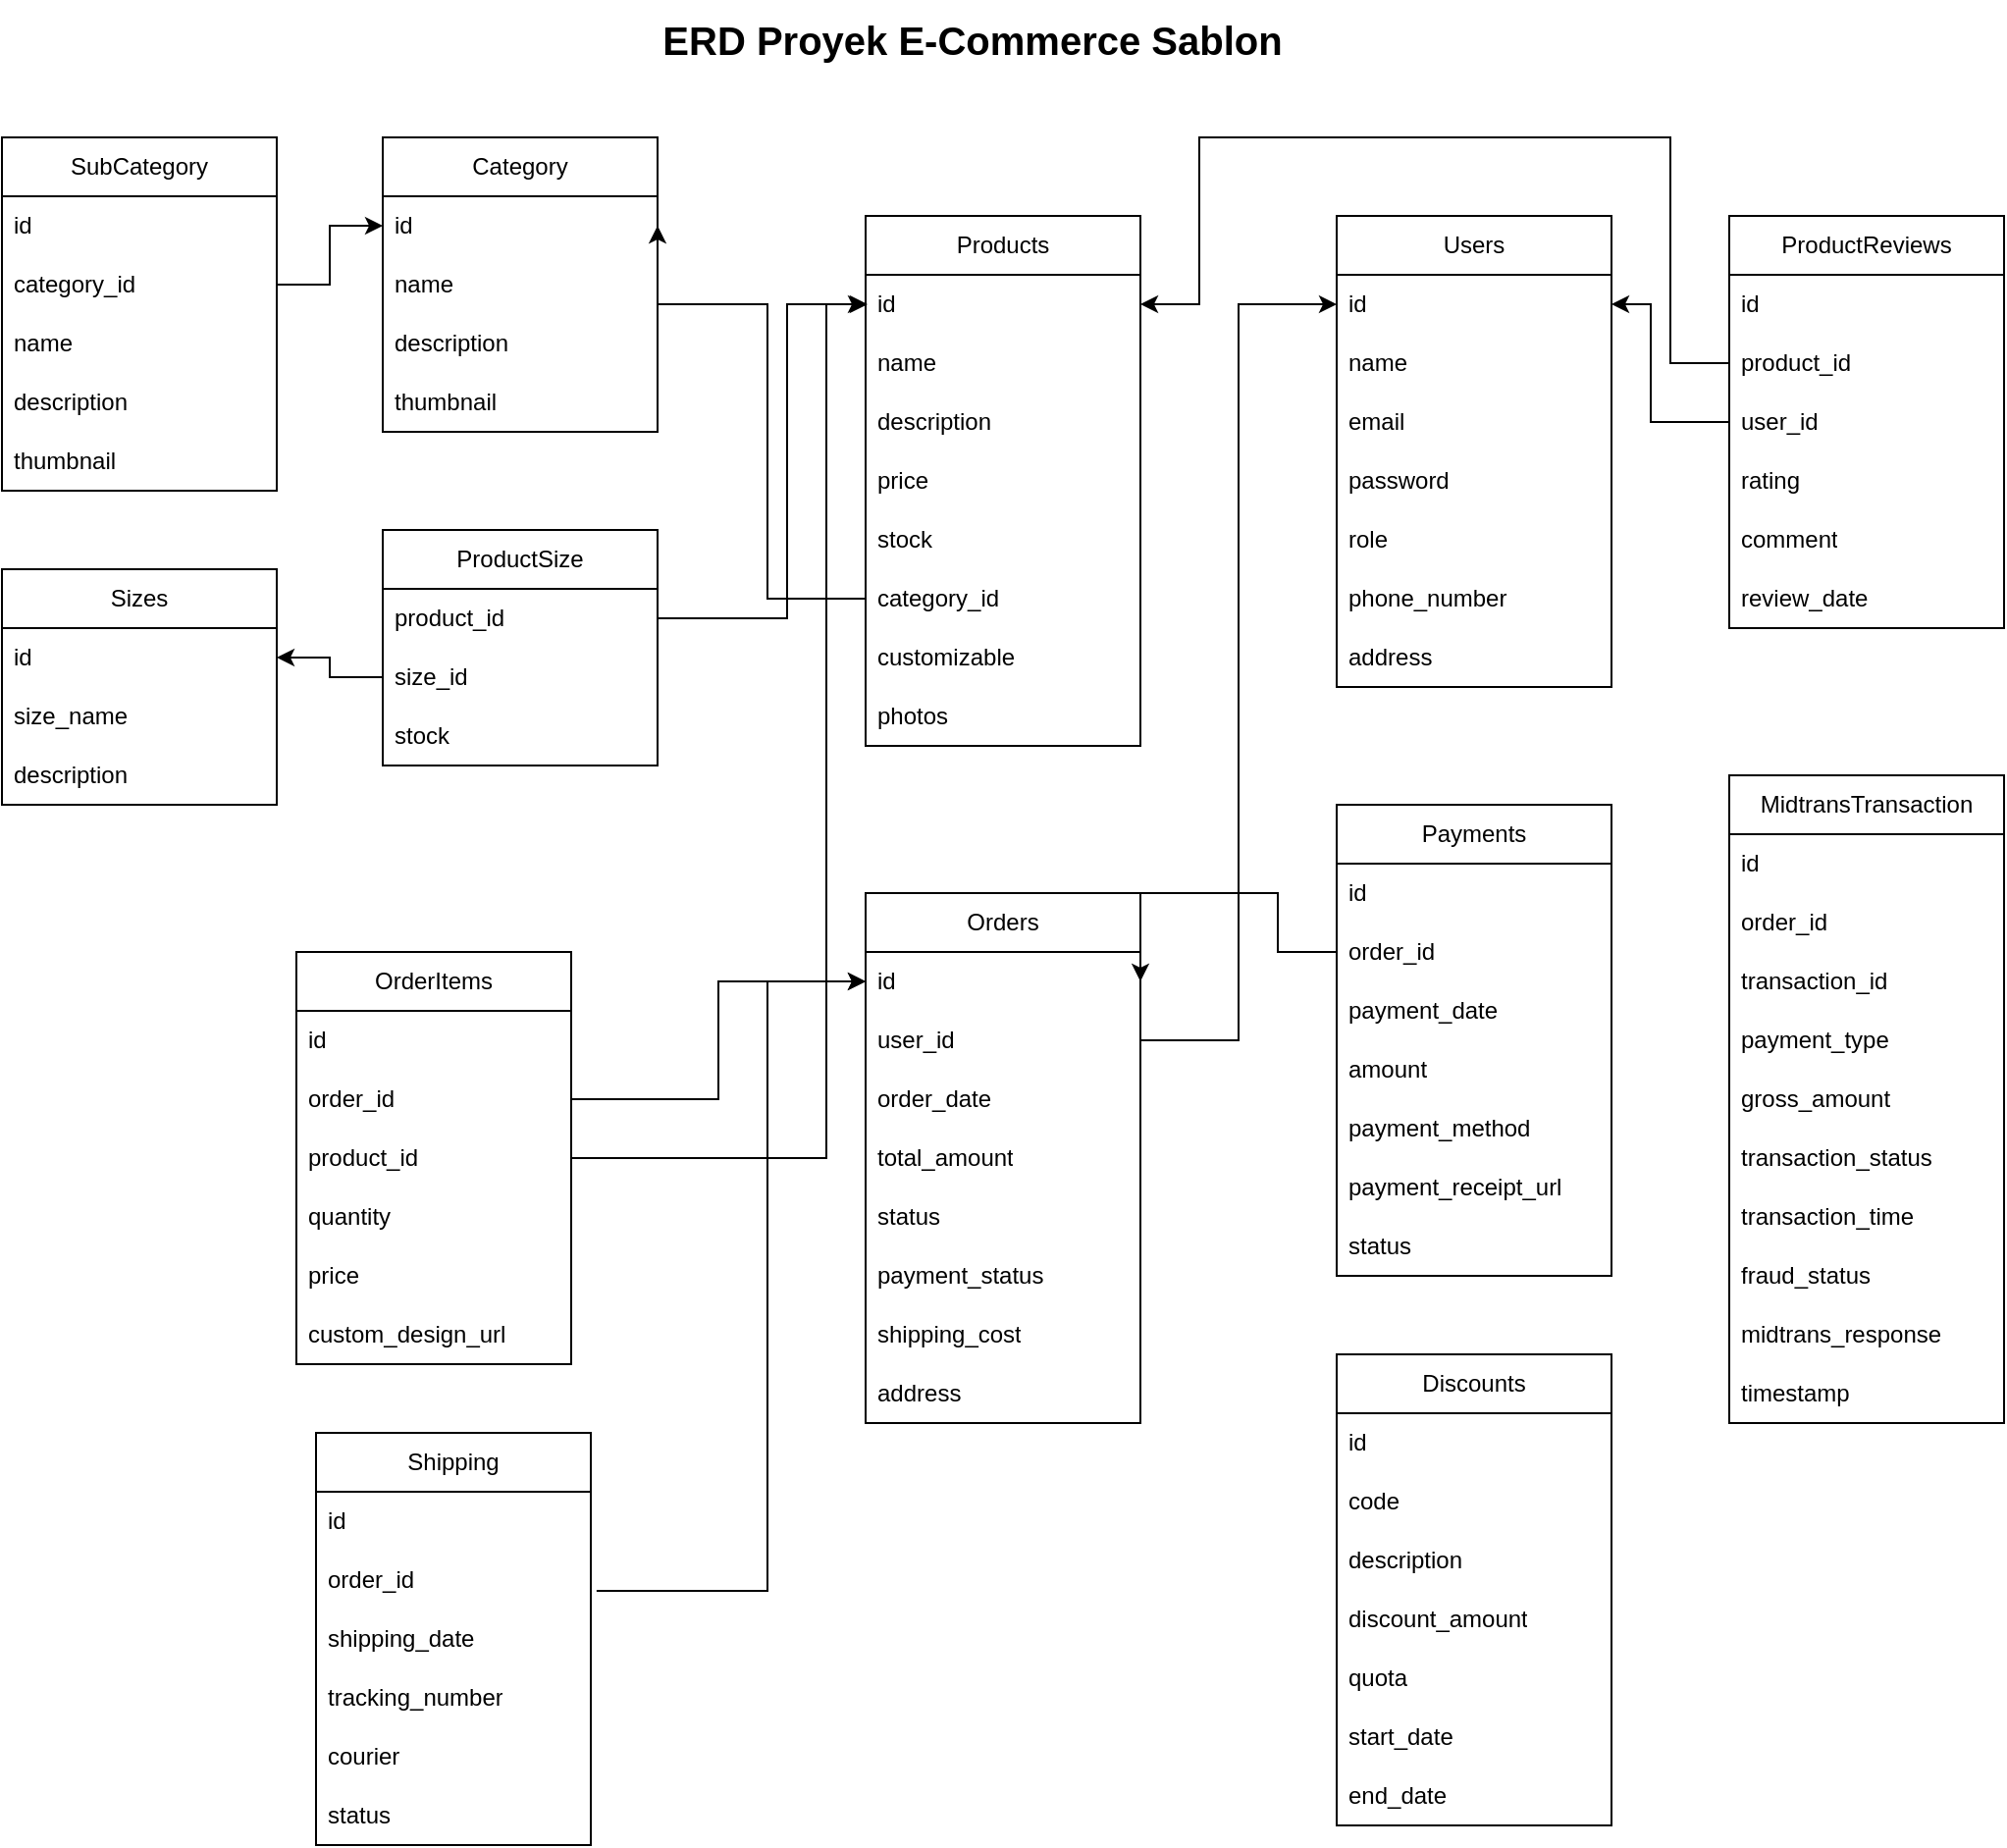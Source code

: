 <mxfile version="24.7.17">
  <diagram name="Page-1" id="TtkW9JIGMbKgPk6dgxNQ">
    <mxGraphModel dx="2022" dy="627" grid="1" gridSize="10" guides="1" tooltips="1" connect="1" arrows="1" fold="1" page="1" pageScale="1" pageWidth="827" pageHeight="1169" math="0" shadow="0">
      <root>
        <mxCell id="0" />
        <mxCell id="1" parent="0" />
        <mxCell id="j2_1jFY4r_K_i9g15e9v-1" value="ERD Proyek E-Commerce Sablon" style="text;html=1;align=center;verticalAlign=middle;resizable=0;points=[];autosize=1;strokeColor=none;fillColor=none;fontSize=20;fontStyle=1" vertex="1" parent="1">
          <mxGeometry x="254" y="10" width="320" height="40" as="geometry" />
        </mxCell>
        <mxCell id="j2_1jFY4r_K_i9g15e9v-3" value="Users" style="swimlane;fontStyle=0;childLayout=stackLayout;horizontal=1;startSize=30;horizontalStack=0;resizeParent=1;resizeParentMax=0;resizeLast=0;collapsible=1;marginBottom=0;whiteSpace=wrap;html=1;" vertex="1" parent="1">
          <mxGeometry x="600" y="120" width="140" height="240" as="geometry" />
        </mxCell>
        <mxCell id="j2_1jFY4r_K_i9g15e9v-4" value="id" style="text;strokeColor=none;fillColor=none;align=left;verticalAlign=middle;spacingLeft=4;spacingRight=4;overflow=hidden;points=[[0,0.5],[1,0.5]];portConstraint=eastwest;rotatable=0;whiteSpace=wrap;html=1;" vertex="1" parent="j2_1jFY4r_K_i9g15e9v-3">
          <mxGeometry y="30" width="140" height="30" as="geometry" />
        </mxCell>
        <mxCell id="j2_1jFY4r_K_i9g15e9v-5" value="name" style="text;strokeColor=none;fillColor=none;align=left;verticalAlign=middle;spacingLeft=4;spacingRight=4;overflow=hidden;points=[[0,0.5],[1,0.5]];portConstraint=eastwest;rotatable=0;whiteSpace=wrap;html=1;" vertex="1" parent="j2_1jFY4r_K_i9g15e9v-3">
          <mxGeometry y="60" width="140" height="30" as="geometry" />
        </mxCell>
        <mxCell id="j2_1jFY4r_K_i9g15e9v-6" value="email" style="text;strokeColor=none;fillColor=none;align=left;verticalAlign=middle;spacingLeft=4;spacingRight=4;overflow=hidden;points=[[0,0.5],[1,0.5]];portConstraint=eastwest;rotatable=0;whiteSpace=wrap;html=1;" vertex="1" parent="j2_1jFY4r_K_i9g15e9v-3">
          <mxGeometry y="90" width="140" height="30" as="geometry" />
        </mxCell>
        <mxCell id="j2_1jFY4r_K_i9g15e9v-7" value="password" style="text;strokeColor=none;fillColor=none;align=left;verticalAlign=middle;spacingLeft=4;spacingRight=4;overflow=hidden;points=[[0,0.5],[1,0.5]];portConstraint=eastwest;rotatable=0;whiteSpace=wrap;html=1;" vertex="1" parent="j2_1jFY4r_K_i9g15e9v-3">
          <mxGeometry y="120" width="140" height="30" as="geometry" />
        </mxCell>
        <mxCell id="j2_1jFY4r_K_i9g15e9v-8" value="role" style="text;strokeColor=none;fillColor=none;align=left;verticalAlign=middle;spacingLeft=4;spacingRight=4;overflow=hidden;points=[[0,0.5],[1,0.5]];portConstraint=eastwest;rotatable=0;whiteSpace=wrap;html=1;" vertex="1" parent="j2_1jFY4r_K_i9g15e9v-3">
          <mxGeometry y="150" width="140" height="30" as="geometry" />
        </mxCell>
        <mxCell id="j2_1jFY4r_K_i9g15e9v-9" value="phone_number" style="text;strokeColor=none;fillColor=none;align=left;verticalAlign=middle;spacingLeft=4;spacingRight=4;overflow=hidden;points=[[0,0.5],[1,0.5]];portConstraint=eastwest;rotatable=0;whiteSpace=wrap;html=1;" vertex="1" parent="j2_1jFY4r_K_i9g15e9v-3">
          <mxGeometry y="180" width="140" height="30" as="geometry" />
        </mxCell>
        <mxCell id="j2_1jFY4r_K_i9g15e9v-10" value="address" style="text;strokeColor=none;fillColor=none;align=left;verticalAlign=middle;spacingLeft=4;spacingRight=4;overflow=hidden;points=[[0,0.5],[1,0.5]];portConstraint=eastwest;rotatable=0;whiteSpace=wrap;html=1;" vertex="1" parent="j2_1jFY4r_K_i9g15e9v-3">
          <mxGeometry y="210" width="140" height="30" as="geometry" />
        </mxCell>
        <mxCell id="j2_1jFY4r_K_i9g15e9v-11" value="Products" style="swimlane;fontStyle=0;childLayout=stackLayout;horizontal=1;startSize=30;horizontalStack=0;resizeParent=1;resizeParentMax=0;resizeLast=0;collapsible=1;marginBottom=0;whiteSpace=wrap;html=1;" vertex="1" parent="1">
          <mxGeometry x="360" y="120" width="140" height="270" as="geometry" />
        </mxCell>
        <mxCell id="j2_1jFY4r_K_i9g15e9v-12" value="id" style="text;strokeColor=none;fillColor=none;align=left;verticalAlign=middle;spacingLeft=4;spacingRight=4;overflow=hidden;points=[[0,0.5],[1,0.5]];portConstraint=eastwest;rotatable=0;whiteSpace=wrap;html=1;" vertex="1" parent="j2_1jFY4r_K_i9g15e9v-11">
          <mxGeometry y="30" width="140" height="30" as="geometry" />
        </mxCell>
        <mxCell id="j2_1jFY4r_K_i9g15e9v-13" value="name" style="text;strokeColor=none;fillColor=none;align=left;verticalAlign=middle;spacingLeft=4;spacingRight=4;overflow=hidden;points=[[0,0.5],[1,0.5]];portConstraint=eastwest;rotatable=0;whiteSpace=wrap;html=1;" vertex="1" parent="j2_1jFY4r_K_i9g15e9v-11">
          <mxGeometry y="60" width="140" height="30" as="geometry" />
        </mxCell>
        <mxCell id="j2_1jFY4r_K_i9g15e9v-16" value="description" style="text;strokeColor=none;fillColor=none;align=left;verticalAlign=middle;spacingLeft=4;spacingRight=4;overflow=hidden;points=[[0,0.5],[1,0.5]];portConstraint=eastwest;rotatable=0;whiteSpace=wrap;html=1;" vertex="1" parent="j2_1jFY4r_K_i9g15e9v-11">
          <mxGeometry y="90" width="140" height="30" as="geometry" />
        </mxCell>
        <mxCell id="j2_1jFY4r_K_i9g15e9v-14" value="price" style="text;strokeColor=none;fillColor=none;align=left;verticalAlign=middle;spacingLeft=4;spacingRight=4;overflow=hidden;points=[[0,0.5],[1,0.5]];portConstraint=eastwest;rotatable=0;whiteSpace=wrap;html=1;" vertex="1" parent="j2_1jFY4r_K_i9g15e9v-11">
          <mxGeometry y="120" width="140" height="30" as="geometry" />
        </mxCell>
        <mxCell id="j2_1jFY4r_K_i9g15e9v-18" value="stock" style="text;strokeColor=none;fillColor=none;align=left;verticalAlign=middle;spacingLeft=4;spacingRight=4;overflow=hidden;points=[[0,0.5],[1,0.5]];portConstraint=eastwest;rotatable=0;whiteSpace=wrap;html=1;" vertex="1" parent="j2_1jFY4r_K_i9g15e9v-11">
          <mxGeometry y="150" width="140" height="30" as="geometry" />
        </mxCell>
        <mxCell id="j2_1jFY4r_K_i9g15e9v-19" value="category_id" style="text;strokeColor=none;fillColor=none;align=left;verticalAlign=middle;spacingLeft=4;spacingRight=4;overflow=hidden;points=[[0,0.5],[1,0.5]];portConstraint=eastwest;rotatable=0;whiteSpace=wrap;html=1;" vertex="1" parent="j2_1jFY4r_K_i9g15e9v-11">
          <mxGeometry y="180" width="140" height="30" as="geometry" />
        </mxCell>
        <mxCell id="j2_1jFY4r_K_i9g15e9v-20" value="customizable" style="text;strokeColor=none;fillColor=none;align=left;verticalAlign=middle;spacingLeft=4;spacingRight=4;overflow=hidden;points=[[0,0.5],[1,0.5]];portConstraint=eastwest;rotatable=0;whiteSpace=wrap;html=1;" vertex="1" parent="j2_1jFY4r_K_i9g15e9v-11">
          <mxGeometry y="210" width="140" height="30" as="geometry" />
        </mxCell>
        <mxCell id="j2_1jFY4r_K_i9g15e9v-21" value="photos" style="text;strokeColor=none;fillColor=none;align=left;verticalAlign=middle;spacingLeft=4;spacingRight=4;overflow=hidden;points=[[0,0.5],[1,0.5]];portConstraint=eastwest;rotatable=0;whiteSpace=wrap;html=1;" vertex="1" parent="j2_1jFY4r_K_i9g15e9v-11">
          <mxGeometry y="240" width="140" height="30" as="geometry" />
        </mxCell>
        <mxCell id="j2_1jFY4r_K_i9g15e9v-22" value="Category" style="swimlane;fontStyle=0;childLayout=stackLayout;horizontal=1;startSize=30;horizontalStack=0;resizeParent=1;resizeParentMax=0;resizeLast=0;collapsible=1;marginBottom=0;whiteSpace=wrap;html=1;" vertex="1" parent="1">
          <mxGeometry x="114" y="80" width="140" height="150" as="geometry" />
        </mxCell>
        <mxCell id="j2_1jFY4r_K_i9g15e9v-23" value="id" style="text;strokeColor=none;fillColor=none;align=left;verticalAlign=middle;spacingLeft=4;spacingRight=4;overflow=hidden;points=[[0,0.5],[1,0.5]];portConstraint=eastwest;rotatable=0;whiteSpace=wrap;html=1;" vertex="1" parent="j2_1jFY4r_K_i9g15e9v-22">
          <mxGeometry y="30" width="140" height="30" as="geometry" />
        </mxCell>
        <mxCell id="j2_1jFY4r_K_i9g15e9v-24" value="name" style="text;strokeColor=none;fillColor=none;align=left;verticalAlign=middle;spacingLeft=4;spacingRight=4;overflow=hidden;points=[[0,0.5],[1,0.5]];portConstraint=eastwest;rotatable=0;whiteSpace=wrap;html=1;" vertex="1" parent="j2_1jFY4r_K_i9g15e9v-22">
          <mxGeometry y="60" width="140" height="30" as="geometry" />
        </mxCell>
        <mxCell id="j2_1jFY4r_K_i9g15e9v-25" value="description" style="text;strokeColor=none;fillColor=none;align=left;verticalAlign=middle;spacingLeft=4;spacingRight=4;overflow=hidden;points=[[0,0.5],[1,0.5]];portConstraint=eastwest;rotatable=0;whiteSpace=wrap;html=1;" vertex="1" parent="j2_1jFY4r_K_i9g15e9v-22">
          <mxGeometry y="90" width="140" height="30" as="geometry" />
        </mxCell>
        <mxCell id="j2_1jFY4r_K_i9g15e9v-27" value="thumbnail" style="text;strokeColor=none;fillColor=none;align=left;verticalAlign=middle;spacingLeft=4;spacingRight=4;overflow=hidden;points=[[0,0.5],[1,0.5]];portConstraint=eastwest;rotatable=0;whiteSpace=wrap;html=1;" vertex="1" parent="j2_1jFY4r_K_i9g15e9v-22">
          <mxGeometry y="120" width="140" height="30" as="geometry" />
        </mxCell>
        <mxCell id="j2_1jFY4r_K_i9g15e9v-28" style="edgeStyle=orthogonalEdgeStyle;rounded=0;orthogonalLoop=1;jettySize=auto;html=1;entryX=1;entryY=0.5;entryDx=0;entryDy=0;" edge="1" parent="1" source="j2_1jFY4r_K_i9g15e9v-19" target="j2_1jFY4r_K_i9g15e9v-23">
          <mxGeometry relative="1" as="geometry">
            <Array as="points">
              <mxPoint x="310" y="315" />
              <mxPoint x="310" y="165" />
            </Array>
          </mxGeometry>
        </mxCell>
        <mxCell id="j2_1jFY4r_K_i9g15e9v-29" value="Orders" style="swimlane;fontStyle=0;childLayout=stackLayout;horizontal=1;startSize=30;horizontalStack=0;resizeParent=1;resizeParentMax=0;resizeLast=0;collapsible=1;marginBottom=0;whiteSpace=wrap;html=1;" vertex="1" parent="1">
          <mxGeometry x="360" y="465" width="140" height="270" as="geometry" />
        </mxCell>
        <mxCell id="j2_1jFY4r_K_i9g15e9v-30" value="id" style="text;strokeColor=none;fillColor=none;align=left;verticalAlign=middle;spacingLeft=4;spacingRight=4;overflow=hidden;points=[[0,0.5],[1,0.5]];portConstraint=eastwest;rotatable=0;whiteSpace=wrap;html=1;" vertex="1" parent="j2_1jFY4r_K_i9g15e9v-29">
          <mxGeometry y="30" width="140" height="30" as="geometry" />
        </mxCell>
        <mxCell id="j2_1jFY4r_K_i9g15e9v-31" value="user_id" style="text;strokeColor=none;fillColor=none;align=left;verticalAlign=middle;spacingLeft=4;spacingRight=4;overflow=hidden;points=[[0,0.5],[1,0.5]];portConstraint=eastwest;rotatable=0;whiteSpace=wrap;html=1;" vertex="1" parent="j2_1jFY4r_K_i9g15e9v-29">
          <mxGeometry y="60" width="140" height="30" as="geometry" />
        </mxCell>
        <mxCell id="j2_1jFY4r_K_i9g15e9v-32" value="order_date" style="text;strokeColor=none;fillColor=none;align=left;verticalAlign=middle;spacingLeft=4;spacingRight=4;overflow=hidden;points=[[0,0.5],[1,0.5]];portConstraint=eastwest;rotatable=0;whiteSpace=wrap;html=1;" vertex="1" parent="j2_1jFY4r_K_i9g15e9v-29">
          <mxGeometry y="90" width="140" height="30" as="geometry" />
        </mxCell>
        <mxCell id="j2_1jFY4r_K_i9g15e9v-33" value="total_amount" style="text;strokeColor=none;fillColor=none;align=left;verticalAlign=middle;spacingLeft=4;spacingRight=4;overflow=hidden;points=[[0,0.5],[1,0.5]];portConstraint=eastwest;rotatable=0;whiteSpace=wrap;html=1;" vertex="1" parent="j2_1jFY4r_K_i9g15e9v-29">
          <mxGeometry y="120" width="140" height="30" as="geometry" />
        </mxCell>
        <mxCell id="j2_1jFY4r_K_i9g15e9v-34" value="status" style="text;strokeColor=none;fillColor=none;align=left;verticalAlign=middle;spacingLeft=4;spacingRight=4;overflow=hidden;points=[[0,0.5],[1,0.5]];portConstraint=eastwest;rotatable=0;whiteSpace=wrap;html=1;" vertex="1" parent="j2_1jFY4r_K_i9g15e9v-29">
          <mxGeometry y="150" width="140" height="30" as="geometry" />
        </mxCell>
        <mxCell id="j2_1jFY4r_K_i9g15e9v-35" value="payment_status" style="text;strokeColor=none;fillColor=none;align=left;verticalAlign=middle;spacingLeft=4;spacingRight=4;overflow=hidden;points=[[0,0.5],[1,0.5]];portConstraint=eastwest;rotatable=0;whiteSpace=wrap;html=1;" vertex="1" parent="j2_1jFY4r_K_i9g15e9v-29">
          <mxGeometry y="180" width="140" height="30" as="geometry" />
        </mxCell>
        <mxCell id="j2_1jFY4r_K_i9g15e9v-36" value="shipping_cost" style="text;strokeColor=none;fillColor=none;align=left;verticalAlign=middle;spacingLeft=4;spacingRight=4;overflow=hidden;points=[[0,0.5],[1,0.5]];portConstraint=eastwest;rotatable=0;whiteSpace=wrap;html=1;" vertex="1" parent="j2_1jFY4r_K_i9g15e9v-29">
          <mxGeometry y="210" width="140" height="30" as="geometry" />
        </mxCell>
        <mxCell id="j2_1jFY4r_K_i9g15e9v-37" value="address" style="text;strokeColor=none;fillColor=none;align=left;verticalAlign=middle;spacingLeft=4;spacingRight=4;overflow=hidden;points=[[0,0.5],[1,0.5]];portConstraint=eastwest;rotatable=0;whiteSpace=wrap;html=1;" vertex="1" parent="j2_1jFY4r_K_i9g15e9v-29">
          <mxGeometry y="240" width="140" height="30" as="geometry" />
        </mxCell>
        <mxCell id="j2_1jFY4r_K_i9g15e9v-38" style="edgeStyle=orthogonalEdgeStyle;rounded=0;orthogonalLoop=1;jettySize=auto;html=1;entryX=0;entryY=0.5;entryDx=0;entryDy=0;" edge="1" parent="1" source="j2_1jFY4r_K_i9g15e9v-31" target="j2_1jFY4r_K_i9g15e9v-4">
          <mxGeometry relative="1" as="geometry" />
        </mxCell>
        <mxCell id="j2_1jFY4r_K_i9g15e9v-39" value="OrderItems" style="swimlane;fontStyle=0;childLayout=stackLayout;horizontal=1;startSize=30;horizontalStack=0;resizeParent=1;resizeParentMax=0;resizeLast=0;collapsible=1;marginBottom=0;whiteSpace=wrap;html=1;" vertex="1" parent="1">
          <mxGeometry x="70" y="495" width="140" height="210" as="geometry" />
        </mxCell>
        <mxCell id="j2_1jFY4r_K_i9g15e9v-40" value="id" style="text;strokeColor=none;fillColor=none;align=left;verticalAlign=middle;spacingLeft=4;spacingRight=4;overflow=hidden;points=[[0,0.5],[1,0.5]];portConstraint=eastwest;rotatable=0;whiteSpace=wrap;html=1;" vertex="1" parent="j2_1jFY4r_K_i9g15e9v-39">
          <mxGeometry y="30" width="140" height="30" as="geometry" />
        </mxCell>
        <mxCell id="j2_1jFY4r_K_i9g15e9v-41" value="order_id" style="text;strokeColor=none;fillColor=none;align=left;verticalAlign=middle;spacingLeft=4;spacingRight=4;overflow=hidden;points=[[0,0.5],[1,0.5]];portConstraint=eastwest;rotatable=0;whiteSpace=wrap;html=1;" vertex="1" parent="j2_1jFY4r_K_i9g15e9v-39">
          <mxGeometry y="60" width="140" height="30" as="geometry" />
        </mxCell>
        <mxCell id="j2_1jFY4r_K_i9g15e9v-43" value="product_id" style="text;strokeColor=none;fillColor=none;align=left;verticalAlign=middle;spacingLeft=4;spacingRight=4;overflow=hidden;points=[[0,0.5],[1,0.5]];portConstraint=eastwest;rotatable=0;whiteSpace=wrap;html=1;" vertex="1" parent="j2_1jFY4r_K_i9g15e9v-39">
          <mxGeometry y="90" width="140" height="30" as="geometry" />
        </mxCell>
        <mxCell id="j2_1jFY4r_K_i9g15e9v-44" value="quantity" style="text;strokeColor=none;fillColor=none;align=left;verticalAlign=middle;spacingLeft=4;spacingRight=4;overflow=hidden;points=[[0,0.5],[1,0.5]];portConstraint=eastwest;rotatable=0;whiteSpace=wrap;html=1;" vertex="1" parent="j2_1jFY4r_K_i9g15e9v-39">
          <mxGeometry y="120" width="140" height="30" as="geometry" />
        </mxCell>
        <mxCell id="j2_1jFY4r_K_i9g15e9v-45" value="price" style="text;strokeColor=none;fillColor=none;align=left;verticalAlign=middle;spacingLeft=4;spacingRight=4;overflow=hidden;points=[[0,0.5],[1,0.5]];portConstraint=eastwest;rotatable=0;whiteSpace=wrap;html=1;" vertex="1" parent="j2_1jFY4r_K_i9g15e9v-39">
          <mxGeometry y="150" width="140" height="30" as="geometry" />
        </mxCell>
        <mxCell id="j2_1jFY4r_K_i9g15e9v-42" value="custom_design_url" style="text;strokeColor=none;fillColor=none;align=left;verticalAlign=middle;spacingLeft=4;spacingRight=4;overflow=hidden;points=[[0,0.5],[1,0.5]];portConstraint=eastwest;rotatable=0;whiteSpace=wrap;html=1;" vertex="1" parent="j2_1jFY4r_K_i9g15e9v-39">
          <mxGeometry y="180" width="140" height="30" as="geometry" />
        </mxCell>
        <mxCell id="j2_1jFY4r_K_i9g15e9v-47" style="edgeStyle=orthogonalEdgeStyle;rounded=0;orthogonalLoop=1;jettySize=auto;html=1;exitX=1;exitY=0.5;exitDx=0;exitDy=0;" edge="1" parent="1" source="j2_1jFY4r_K_i9g15e9v-43" target="j2_1jFY4r_K_i9g15e9v-12">
          <mxGeometry relative="1" as="geometry">
            <mxPoint x="330" y="140" as="targetPoint" />
            <Array as="points">
              <mxPoint x="340" y="600" />
              <mxPoint x="340" y="165" />
            </Array>
          </mxGeometry>
        </mxCell>
        <mxCell id="j2_1jFY4r_K_i9g15e9v-48" style="edgeStyle=orthogonalEdgeStyle;rounded=0;orthogonalLoop=1;jettySize=auto;html=1;entryX=0;entryY=0.5;entryDx=0;entryDy=0;" edge="1" parent="1" source="j2_1jFY4r_K_i9g15e9v-41" target="j2_1jFY4r_K_i9g15e9v-30">
          <mxGeometry relative="1" as="geometry" />
        </mxCell>
        <mxCell id="j2_1jFY4r_K_i9g15e9v-49" value="Payments" style="swimlane;fontStyle=0;childLayout=stackLayout;horizontal=1;startSize=30;horizontalStack=0;resizeParent=1;resizeParentMax=0;resizeLast=0;collapsible=1;marginBottom=0;whiteSpace=wrap;html=1;" vertex="1" parent="1">
          <mxGeometry x="600" y="420" width="140" height="240" as="geometry" />
        </mxCell>
        <mxCell id="j2_1jFY4r_K_i9g15e9v-50" value="id" style="text;strokeColor=none;fillColor=none;align=left;verticalAlign=middle;spacingLeft=4;spacingRight=4;overflow=hidden;points=[[0,0.5],[1,0.5]];portConstraint=eastwest;rotatable=0;whiteSpace=wrap;html=1;" vertex="1" parent="j2_1jFY4r_K_i9g15e9v-49">
          <mxGeometry y="30" width="140" height="30" as="geometry" />
        </mxCell>
        <mxCell id="j2_1jFY4r_K_i9g15e9v-51" value="order_id" style="text;strokeColor=none;fillColor=none;align=left;verticalAlign=middle;spacingLeft=4;spacingRight=4;overflow=hidden;points=[[0,0.5],[1,0.5]];portConstraint=eastwest;rotatable=0;whiteSpace=wrap;html=1;" vertex="1" parent="j2_1jFY4r_K_i9g15e9v-49">
          <mxGeometry y="60" width="140" height="30" as="geometry" />
        </mxCell>
        <mxCell id="j2_1jFY4r_K_i9g15e9v-52" value="payment_date" style="text;strokeColor=none;fillColor=none;align=left;verticalAlign=middle;spacingLeft=4;spacingRight=4;overflow=hidden;points=[[0,0.5],[1,0.5]];portConstraint=eastwest;rotatable=0;whiteSpace=wrap;html=1;" vertex="1" parent="j2_1jFY4r_K_i9g15e9v-49">
          <mxGeometry y="90" width="140" height="30" as="geometry" />
        </mxCell>
        <mxCell id="j2_1jFY4r_K_i9g15e9v-53" value="amount" style="text;strokeColor=none;fillColor=none;align=left;verticalAlign=middle;spacingLeft=4;spacingRight=4;overflow=hidden;points=[[0,0.5],[1,0.5]];portConstraint=eastwest;rotatable=0;whiteSpace=wrap;html=1;" vertex="1" parent="j2_1jFY4r_K_i9g15e9v-49">
          <mxGeometry y="120" width="140" height="30" as="geometry" />
        </mxCell>
        <mxCell id="j2_1jFY4r_K_i9g15e9v-54" value="payment_method" style="text;strokeColor=none;fillColor=none;align=left;verticalAlign=middle;spacingLeft=4;spacingRight=4;overflow=hidden;points=[[0,0.5],[1,0.5]];portConstraint=eastwest;rotatable=0;whiteSpace=wrap;html=1;" vertex="1" parent="j2_1jFY4r_K_i9g15e9v-49">
          <mxGeometry y="150" width="140" height="30" as="geometry" />
        </mxCell>
        <mxCell id="j2_1jFY4r_K_i9g15e9v-55" value="payment_receipt_url" style="text;strokeColor=none;fillColor=none;align=left;verticalAlign=middle;spacingLeft=4;spacingRight=4;overflow=hidden;points=[[0,0.5],[1,0.5]];portConstraint=eastwest;rotatable=0;whiteSpace=wrap;html=1;" vertex="1" parent="j2_1jFY4r_K_i9g15e9v-49">
          <mxGeometry y="180" width="140" height="30" as="geometry" />
        </mxCell>
        <mxCell id="j2_1jFY4r_K_i9g15e9v-56" value="status" style="text;strokeColor=none;fillColor=none;align=left;verticalAlign=middle;spacingLeft=4;spacingRight=4;overflow=hidden;points=[[0,0.5],[1,0.5]];portConstraint=eastwest;rotatable=0;whiteSpace=wrap;html=1;" vertex="1" parent="j2_1jFY4r_K_i9g15e9v-49">
          <mxGeometry y="210" width="140" height="30" as="geometry" />
        </mxCell>
        <mxCell id="j2_1jFY4r_K_i9g15e9v-57" style="edgeStyle=orthogonalEdgeStyle;rounded=0;orthogonalLoop=1;jettySize=auto;html=1;entryX=1;entryY=0.5;entryDx=0;entryDy=0;" edge="1" parent="1" source="j2_1jFY4r_K_i9g15e9v-51" target="j2_1jFY4r_K_i9g15e9v-30">
          <mxGeometry relative="1" as="geometry">
            <Array as="points">
              <mxPoint x="570" y="495" />
              <mxPoint x="570" y="465" />
            </Array>
          </mxGeometry>
        </mxCell>
        <mxCell id="j2_1jFY4r_K_i9g15e9v-58" value="Shipping" style="swimlane;fontStyle=0;childLayout=stackLayout;horizontal=1;startSize=30;horizontalStack=0;resizeParent=1;resizeParentMax=0;resizeLast=0;collapsible=1;marginBottom=0;whiteSpace=wrap;html=1;" vertex="1" parent="1">
          <mxGeometry x="80" y="740" width="140" height="210" as="geometry" />
        </mxCell>
        <mxCell id="j2_1jFY4r_K_i9g15e9v-59" value="id" style="text;strokeColor=none;fillColor=none;align=left;verticalAlign=middle;spacingLeft=4;spacingRight=4;overflow=hidden;points=[[0,0.5],[1,0.5]];portConstraint=eastwest;rotatable=0;whiteSpace=wrap;html=1;" vertex="1" parent="j2_1jFY4r_K_i9g15e9v-58">
          <mxGeometry y="30" width="140" height="30" as="geometry" />
        </mxCell>
        <mxCell id="j2_1jFY4r_K_i9g15e9v-60" value="order_id" style="text;strokeColor=none;fillColor=none;align=left;verticalAlign=middle;spacingLeft=4;spacingRight=4;overflow=hidden;points=[[0,0.5],[1,0.5]];portConstraint=eastwest;rotatable=0;whiteSpace=wrap;html=1;" vertex="1" parent="j2_1jFY4r_K_i9g15e9v-58">
          <mxGeometry y="60" width="140" height="30" as="geometry" />
        </mxCell>
        <mxCell id="j2_1jFY4r_K_i9g15e9v-61" value="shipping_date" style="text;strokeColor=none;fillColor=none;align=left;verticalAlign=middle;spacingLeft=4;spacingRight=4;overflow=hidden;points=[[0,0.5],[1,0.5]];portConstraint=eastwest;rotatable=0;whiteSpace=wrap;html=1;" vertex="1" parent="j2_1jFY4r_K_i9g15e9v-58">
          <mxGeometry y="90" width="140" height="30" as="geometry" />
        </mxCell>
        <mxCell id="j2_1jFY4r_K_i9g15e9v-62" value="tracking_number" style="text;strokeColor=none;fillColor=none;align=left;verticalAlign=middle;spacingLeft=4;spacingRight=4;overflow=hidden;points=[[0,0.5],[1,0.5]];portConstraint=eastwest;rotatable=0;whiteSpace=wrap;html=1;" vertex="1" parent="j2_1jFY4r_K_i9g15e9v-58">
          <mxGeometry y="120" width="140" height="30" as="geometry" />
        </mxCell>
        <mxCell id="j2_1jFY4r_K_i9g15e9v-63" value="courier" style="text;strokeColor=none;fillColor=none;align=left;verticalAlign=middle;spacingLeft=4;spacingRight=4;overflow=hidden;points=[[0,0.5],[1,0.5]];portConstraint=eastwest;rotatable=0;whiteSpace=wrap;html=1;" vertex="1" parent="j2_1jFY4r_K_i9g15e9v-58">
          <mxGeometry y="150" width="140" height="30" as="geometry" />
        </mxCell>
        <mxCell id="j2_1jFY4r_K_i9g15e9v-64" value="status" style="text;strokeColor=none;fillColor=none;align=left;verticalAlign=middle;spacingLeft=4;spacingRight=4;overflow=hidden;points=[[0,0.5],[1,0.5]];portConstraint=eastwest;rotatable=0;whiteSpace=wrap;html=1;" vertex="1" parent="j2_1jFY4r_K_i9g15e9v-58">
          <mxGeometry y="180" width="140" height="30" as="geometry" />
        </mxCell>
        <mxCell id="j2_1jFY4r_K_i9g15e9v-65" style="edgeStyle=orthogonalEdgeStyle;rounded=0;orthogonalLoop=1;jettySize=auto;html=1;entryX=0;entryY=0.5;entryDx=0;entryDy=0;exitX=1.021;exitY=0.683;exitDx=0;exitDy=0;exitPerimeter=0;" edge="1" parent="1" source="j2_1jFY4r_K_i9g15e9v-60" target="j2_1jFY4r_K_i9g15e9v-30">
          <mxGeometry relative="1" as="geometry">
            <Array as="points">
              <mxPoint x="310" y="821" />
              <mxPoint x="310" y="510" />
            </Array>
          </mxGeometry>
        </mxCell>
        <mxCell id="j2_1jFY4r_K_i9g15e9v-66" value="Discounts" style="swimlane;fontStyle=0;childLayout=stackLayout;horizontal=1;startSize=30;horizontalStack=0;resizeParent=1;resizeParentMax=0;resizeLast=0;collapsible=1;marginBottom=0;whiteSpace=wrap;html=1;" vertex="1" parent="1">
          <mxGeometry x="600" y="700" width="140" height="240" as="geometry" />
        </mxCell>
        <mxCell id="j2_1jFY4r_K_i9g15e9v-67" value="id" style="text;strokeColor=none;fillColor=none;align=left;verticalAlign=middle;spacingLeft=4;spacingRight=4;overflow=hidden;points=[[0,0.5],[1,0.5]];portConstraint=eastwest;rotatable=0;whiteSpace=wrap;html=1;" vertex="1" parent="j2_1jFY4r_K_i9g15e9v-66">
          <mxGeometry y="30" width="140" height="30" as="geometry" />
        </mxCell>
        <mxCell id="j2_1jFY4r_K_i9g15e9v-68" value="code" style="text;strokeColor=none;fillColor=none;align=left;verticalAlign=middle;spacingLeft=4;spacingRight=4;overflow=hidden;points=[[0,0.5],[1,0.5]];portConstraint=eastwest;rotatable=0;whiteSpace=wrap;html=1;" vertex="1" parent="j2_1jFY4r_K_i9g15e9v-66">
          <mxGeometry y="60" width="140" height="30" as="geometry" />
        </mxCell>
        <mxCell id="j2_1jFY4r_K_i9g15e9v-69" value="description" style="text;strokeColor=none;fillColor=none;align=left;verticalAlign=middle;spacingLeft=4;spacingRight=4;overflow=hidden;points=[[0,0.5],[1,0.5]];portConstraint=eastwest;rotatable=0;whiteSpace=wrap;html=1;" vertex="1" parent="j2_1jFY4r_K_i9g15e9v-66">
          <mxGeometry y="90" width="140" height="30" as="geometry" />
        </mxCell>
        <mxCell id="j2_1jFY4r_K_i9g15e9v-70" value="discount_amount" style="text;strokeColor=none;fillColor=none;align=left;verticalAlign=middle;spacingLeft=4;spacingRight=4;overflow=hidden;points=[[0,0.5],[1,0.5]];portConstraint=eastwest;rotatable=0;whiteSpace=wrap;html=1;" vertex="1" parent="j2_1jFY4r_K_i9g15e9v-66">
          <mxGeometry y="120" width="140" height="30" as="geometry" />
        </mxCell>
        <mxCell id="j2_1jFY4r_K_i9g15e9v-73" value="quota" style="text;strokeColor=none;fillColor=none;align=left;verticalAlign=middle;spacingLeft=4;spacingRight=4;overflow=hidden;points=[[0,0.5],[1,0.5]];portConstraint=eastwest;rotatable=0;whiteSpace=wrap;html=1;" vertex="1" parent="j2_1jFY4r_K_i9g15e9v-66">
          <mxGeometry y="150" width="140" height="30" as="geometry" />
        </mxCell>
        <mxCell id="j2_1jFY4r_K_i9g15e9v-71" value="start_date" style="text;strokeColor=none;fillColor=none;align=left;verticalAlign=middle;spacingLeft=4;spacingRight=4;overflow=hidden;points=[[0,0.5],[1,0.5]];portConstraint=eastwest;rotatable=0;whiteSpace=wrap;html=1;" vertex="1" parent="j2_1jFY4r_K_i9g15e9v-66">
          <mxGeometry y="180" width="140" height="30" as="geometry" />
        </mxCell>
        <mxCell id="j2_1jFY4r_K_i9g15e9v-72" value="end_date" style="text;strokeColor=none;fillColor=none;align=left;verticalAlign=middle;spacingLeft=4;spacingRight=4;overflow=hidden;points=[[0,0.5],[1,0.5]];portConstraint=eastwest;rotatable=0;whiteSpace=wrap;html=1;" vertex="1" parent="j2_1jFY4r_K_i9g15e9v-66">
          <mxGeometry y="210" width="140" height="30" as="geometry" />
        </mxCell>
        <mxCell id="j2_1jFY4r_K_i9g15e9v-74" value="ProductReviews" style="swimlane;fontStyle=0;childLayout=stackLayout;horizontal=1;startSize=30;horizontalStack=0;resizeParent=1;resizeParentMax=0;resizeLast=0;collapsible=1;marginBottom=0;whiteSpace=wrap;html=1;" vertex="1" parent="1">
          <mxGeometry x="800" y="120" width="140" height="210" as="geometry" />
        </mxCell>
        <mxCell id="j2_1jFY4r_K_i9g15e9v-75" value="id" style="text;strokeColor=none;fillColor=none;align=left;verticalAlign=middle;spacingLeft=4;spacingRight=4;overflow=hidden;points=[[0,0.5],[1,0.5]];portConstraint=eastwest;rotatable=0;whiteSpace=wrap;html=1;" vertex="1" parent="j2_1jFY4r_K_i9g15e9v-74">
          <mxGeometry y="30" width="140" height="30" as="geometry" />
        </mxCell>
        <mxCell id="j2_1jFY4r_K_i9g15e9v-76" value="product_id" style="text;strokeColor=none;fillColor=none;align=left;verticalAlign=middle;spacingLeft=4;spacingRight=4;overflow=hidden;points=[[0,0.5],[1,0.5]];portConstraint=eastwest;rotatable=0;whiteSpace=wrap;html=1;" vertex="1" parent="j2_1jFY4r_K_i9g15e9v-74">
          <mxGeometry y="60" width="140" height="30" as="geometry" />
        </mxCell>
        <mxCell id="j2_1jFY4r_K_i9g15e9v-77" value="user_id" style="text;strokeColor=none;fillColor=none;align=left;verticalAlign=middle;spacingLeft=4;spacingRight=4;overflow=hidden;points=[[0,0.5],[1,0.5]];portConstraint=eastwest;rotatable=0;whiteSpace=wrap;html=1;" vertex="1" parent="j2_1jFY4r_K_i9g15e9v-74">
          <mxGeometry y="90" width="140" height="30" as="geometry" />
        </mxCell>
        <mxCell id="j2_1jFY4r_K_i9g15e9v-79" value="rating" style="text;strokeColor=none;fillColor=none;align=left;verticalAlign=middle;spacingLeft=4;spacingRight=4;overflow=hidden;points=[[0,0.5],[1,0.5]];portConstraint=eastwest;rotatable=0;whiteSpace=wrap;html=1;" vertex="1" parent="j2_1jFY4r_K_i9g15e9v-74">
          <mxGeometry y="120" width="140" height="30" as="geometry" />
        </mxCell>
        <mxCell id="j2_1jFY4r_K_i9g15e9v-80" value="comment" style="text;strokeColor=none;fillColor=none;align=left;verticalAlign=middle;spacingLeft=4;spacingRight=4;overflow=hidden;points=[[0,0.5],[1,0.5]];portConstraint=eastwest;rotatable=0;whiteSpace=wrap;html=1;" vertex="1" parent="j2_1jFY4r_K_i9g15e9v-74">
          <mxGeometry y="150" width="140" height="30" as="geometry" />
        </mxCell>
        <mxCell id="j2_1jFY4r_K_i9g15e9v-81" value="review_date" style="text;strokeColor=none;fillColor=none;align=left;verticalAlign=middle;spacingLeft=4;spacingRight=4;overflow=hidden;points=[[0,0.5],[1,0.5]];portConstraint=eastwest;rotatable=0;whiteSpace=wrap;html=1;" vertex="1" parent="j2_1jFY4r_K_i9g15e9v-74">
          <mxGeometry y="180" width="140" height="30" as="geometry" />
        </mxCell>
        <mxCell id="j2_1jFY4r_K_i9g15e9v-82" style="edgeStyle=orthogonalEdgeStyle;rounded=0;orthogonalLoop=1;jettySize=auto;html=1;entryX=1;entryY=0.5;entryDx=0;entryDy=0;exitX=0;exitY=0.5;exitDx=0;exitDy=0;" edge="1" parent="1" source="j2_1jFY4r_K_i9g15e9v-76" target="j2_1jFY4r_K_i9g15e9v-12">
          <mxGeometry relative="1" as="geometry">
            <Array as="points">
              <mxPoint x="770" y="195" />
              <mxPoint x="770" y="80" />
              <mxPoint x="530" y="80" />
              <mxPoint x="530" y="165" />
            </Array>
          </mxGeometry>
        </mxCell>
        <mxCell id="j2_1jFY4r_K_i9g15e9v-83" style="edgeStyle=orthogonalEdgeStyle;rounded=0;orthogonalLoop=1;jettySize=auto;html=1;entryX=1;entryY=0.5;entryDx=0;entryDy=0;" edge="1" parent="1" source="j2_1jFY4r_K_i9g15e9v-77" target="j2_1jFY4r_K_i9g15e9v-4">
          <mxGeometry relative="1" as="geometry">
            <Array as="points">
              <mxPoint x="760" y="225" />
              <mxPoint x="760" y="165" />
            </Array>
          </mxGeometry>
        </mxCell>
        <mxCell id="j2_1jFY4r_K_i9g15e9v-84" value="MidtransTransaction" style="swimlane;fontStyle=0;childLayout=stackLayout;horizontal=1;startSize=30;horizontalStack=0;resizeParent=1;resizeParentMax=0;resizeLast=0;collapsible=1;marginBottom=0;whiteSpace=wrap;html=1;" vertex="1" parent="1">
          <mxGeometry x="800" y="405" width="140" height="330" as="geometry" />
        </mxCell>
        <mxCell id="j2_1jFY4r_K_i9g15e9v-85" value="id" style="text;strokeColor=none;fillColor=none;align=left;verticalAlign=middle;spacingLeft=4;spacingRight=4;overflow=hidden;points=[[0,0.5],[1,0.5]];portConstraint=eastwest;rotatable=0;whiteSpace=wrap;html=1;" vertex="1" parent="j2_1jFY4r_K_i9g15e9v-84">
          <mxGeometry y="30" width="140" height="30" as="geometry" />
        </mxCell>
        <mxCell id="j2_1jFY4r_K_i9g15e9v-86" value="order_id" style="text;strokeColor=none;fillColor=none;align=left;verticalAlign=middle;spacingLeft=4;spacingRight=4;overflow=hidden;points=[[0,0.5],[1,0.5]];portConstraint=eastwest;rotatable=0;whiteSpace=wrap;html=1;" vertex="1" parent="j2_1jFY4r_K_i9g15e9v-84">
          <mxGeometry y="60" width="140" height="30" as="geometry" />
        </mxCell>
        <mxCell id="j2_1jFY4r_K_i9g15e9v-87" value="transaction_id" style="text;strokeColor=none;fillColor=none;align=left;verticalAlign=middle;spacingLeft=4;spacingRight=4;overflow=hidden;points=[[0,0.5],[1,0.5]];portConstraint=eastwest;rotatable=0;whiteSpace=wrap;html=1;" vertex="1" parent="j2_1jFY4r_K_i9g15e9v-84">
          <mxGeometry y="90" width="140" height="30" as="geometry" />
        </mxCell>
        <mxCell id="j2_1jFY4r_K_i9g15e9v-88" value="payment_type" style="text;strokeColor=none;fillColor=none;align=left;verticalAlign=middle;spacingLeft=4;spacingRight=4;overflow=hidden;points=[[0,0.5],[1,0.5]];portConstraint=eastwest;rotatable=0;whiteSpace=wrap;html=1;" vertex="1" parent="j2_1jFY4r_K_i9g15e9v-84">
          <mxGeometry y="120" width="140" height="30" as="geometry" />
        </mxCell>
        <mxCell id="j2_1jFY4r_K_i9g15e9v-89" value="gross_amount" style="text;strokeColor=none;fillColor=none;align=left;verticalAlign=middle;spacingLeft=4;spacingRight=4;overflow=hidden;points=[[0,0.5],[1,0.5]];portConstraint=eastwest;rotatable=0;whiteSpace=wrap;html=1;" vertex="1" parent="j2_1jFY4r_K_i9g15e9v-84">
          <mxGeometry y="150" width="140" height="30" as="geometry" />
        </mxCell>
        <mxCell id="j2_1jFY4r_K_i9g15e9v-90" value="transaction_status" style="text;strokeColor=none;fillColor=none;align=left;verticalAlign=middle;spacingLeft=4;spacingRight=4;overflow=hidden;points=[[0,0.5],[1,0.5]];portConstraint=eastwest;rotatable=0;whiteSpace=wrap;html=1;" vertex="1" parent="j2_1jFY4r_K_i9g15e9v-84">
          <mxGeometry y="180" width="140" height="30" as="geometry" />
        </mxCell>
        <mxCell id="j2_1jFY4r_K_i9g15e9v-91" value="transaction_time" style="text;strokeColor=none;fillColor=none;align=left;verticalAlign=middle;spacingLeft=4;spacingRight=4;overflow=hidden;points=[[0,0.5],[1,0.5]];portConstraint=eastwest;rotatable=0;whiteSpace=wrap;html=1;" vertex="1" parent="j2_1jFY4r_K_i9g15e9v-84">
          <mxGeometry y="210" width="140" height="30" as="geometry" />
        </mxCell>
        <mxCell id="j2_1jFY4r_K_i9g15e9v-92" value="fraud_status" style="text;strokeColor=none;fillColor=none;align=left;verticalAlign=middle;spacingLeft=4;spacingRight=4;overflow=hidden;points=[[0,0.5],[1,0.5]];portConstraint=eastwest;rotatable=0;whiteSpace=wrap;html=1;" vertex="1" parent="j2_1jFY4r_K_i9g15e9v-84">
          <mxGeometry y="240" width="140" height="30" as="geometry" />
        </mxCell>
        <mxCell id="j2_1jFY4r_K_i9g15e9v-93" value="midtrans_response&amp;nbsp;" style="text;strokeColor=none;fillColor=none;align=left;verticalAlign=middle;spacingLeft=4;spacingRight=4;overflow=hidden;points=[[0,0.5],[1,0.5]];portConstraint=eastwest;rotatable=0;whiteSpace=wrap;html=1;" vertex="1" parent="j2_1jFY4r_K_i9g15e9v-84">
          <mxGeometry y="270" width="140" height="30" as="geometry" />
        </mxCell>
        <mxCell id="j2_1jFY4r_K_i9g15e9v-94" value="timestamp" style="text;strokeColor=none;fillColor=none;align=left;verticalAlign=middle;spacingLeft=4;spacingRight=4;overflow=hidden;points=[[0,0.5],[1,0.5]];portConstraint=eastwest;rotatable=0;whiteSpace=wrap;html=1;" vertex="1" parent="j2_1jFY4r_K_i9g15e9v-84">
          <mxGeometry y="300" width="140" height="30" as="geometry" />
        </mxCell>
        <mxCell id="j2_1jFY4r_K_i9g15e9v-95" value="SubCategory" style="swimlane;fontStyle=0;childLayout=stackLayout;horizontal=1;startSize=30;horizontalStack=0;resizeParent=1;resizeParentMax=0;resizeLast=0;collapsible=1;marginBottom=0;whiteSpace=wrap;html=1;" vertex="1" parent="1">
          <mxGeometry x="-80" y="80" width="140" height="180" as="geometry" />
        </mxCell>
        <mxCell id="j2_1jFY4r_K_i9g15e9v-96" value="id" style="text;strokeColor=none;fillColor=none;align=left;verticalAlign=middle;spacingLeft=4;spacingRight=4;overflow=hidden;points=[[0,0.5],[1,0.5]];portConstraint=eastwest;rotatable=0;whiteSpace=wrap;html=1;" vertex="1" parent="j2_1jFY4r_K_i9g15e9v-95">
          <mxGeometry y="30" width="140" height="30" as="geometry" />
        </mxCell>
        <mxCell id="j2_1jFY4r_K_i9g15e9v-100" value="category_id" style="text;strokeColor=none;fillColor=none;align=left;verticalAlign=middle;spacingLeft=4;spacingRight=4;overflow=hidden;points=[[0,0.5],[1,0.5]];portConstraint=eastwest;rotatable=0;whiteSpace=wrap;html=1;" vertex="1" parent="j2_1jFY4r_K_i9g15e9v-95">
          <mxGeometry y="60" width="140" height="30" as="geometry" />
        </mxCell>
        <mxCell id="j2_1jFY4r_K_i9g15e9v-97" value="name" style="text;strokeColor=none;fillColor=none;align=left;verticalAlign=middle;spacingLeft=4;spacingRight=4;overflow=hidden;points=[[0,0.5],[1,0.5]];portConstraint=eastwest;rotatable=0;whiteSpace=wrap;html=1;" vertex="1" parent="j2_1jFY4r_K_i9g15e9v-95">
          <mxGeometry y="90" width="140" height="30" as="geometry" />
        </mxCell>
        <mxCell id="j2_1jFY4r_K_i9g15e9v-98" value="description" style="text;strokeColor=none;fillColor=none;align=left;verticalAlign=middle;spacingLeft=4;spacingRight=4;overflow=hidden;points=[[0,0.5],[1,0.5]];portConstraint=eastwest;rotatable=0;whiteSpace=wrap;html=1;" vertex="1" parent="j2_1jFY4r_K_i9g15e9v-95">
          <mxGeometry y="120" width="140" height="30" as="geometry" />
        </mxCell>
        <mxCell id="j2_1jFY4r_K_i9g15e9v-99" value="thumbnail" style="text;strokeColor=none;fillColor=none;align=left;verticalAlign=middle;spacingLeft=4;spacingRight=4;overflow=hidden;points=[[0,0.5],[1,0.5]];portConstraint=eastwest;rotatable=0;whiteSpace=wrap;html=1;" vertex="1" parent="j2_1jFY4r_K_i9g15e9v-95">
          <mxGeometry y="150" width="140" height="30" as="geometry" />
        </mxCell>
        <mxCell id="j2_1jFY4r_K_i9g15e9v-101" style="edgeStyle=orthogonalEdgeStyle;rounded=0;orthogonalLoop=1;jettySize=auto;html=1;entryX=0;entryY=0.5;entryDx=0;entryDy=0;" edge="1" parent="1" source="j2_1jFY4r_K_i9g15e9v-100" target="j2_1jFY4r_K_i9g15e9v-23">
          <mxGeometry relative="1" as="geometry" />
        </mxCell>
        <mxCell id="j2_1jFY4r_K_i9g15e9v-102" value="ProductSize" style="swimlane;fontStyle=0;childLayout=stackLayout;horizontal=1;startSize=30;horizontalStack=0;resizeParent=1;resizeParentMax=0;resizeLast=0;collapsible=1;marginBottom=0;whiteSpace=wrap;html=1;" vertex="1" parent="1">
          <mxGeometry x="114" y="280" width="140" height="120" as="geometry" />
        </mxCell>
        <mxCell id="j2_1jFY4r_K_i9g15e9v-103" value="product_id" style="text;strokeColor=none;fillColor=none;align=left;verticalAlign=middle;spacingLeft=4;spacingRight=4;overflow=hidden;points=[[0,0.5],[1,0.5]];portConstraint=eastwest;rotatable=0;whiteSpace=wrap;html=1;" vertex="1" parent="j2_1jFY4r_K_i9g15e9v-102">
          <mxGeometry y="30" width="140" height="30" as="geometry" />
        </mxCell>
        <mxCell id="j2_1jFY4r_K_i9g15e9v-104" value="size_id" style="text;strokeColor=none;fillColor=none;align=left;verticalAlign=middle;spacingLeft=4;spacingRight=4;overflow=hidden;points=[[0,0.5],[1,0.5]];portConstraint=eastwest;rotatable=0;whiteSpace=wrap;html=1;" vertex="1" parent="j2_1jFY4r_K_i9g15e9v-102">
          <mxGeometry y="60" width="140" height="30" as="geometry" />
        </mxCell>
        <mxCell id="j2_1jFY4r_K_i9g15e9v-105" value="stock" style="text;strokeColor=none;fillColor=none;align=left;verticalAlign=middle;spacingLeft=4;spacingRight=4;overflow=hidden;points=[[0,0.5],[1,0.5]];portConstraint=eastwest;rotatable=0;whiteSpace=wrap;html=1;" vertex="1" parent="j2_1jFY4r_K_i9g15e9v-102">
          <mxGeometry y="90" width="140" height="30" as="geometry" />
        </mxCell>
        <mxCell id="j2_1jFY4r_K_i9g15e9v-106" value="Sizes" style="swimlane;fontStyle=0;childLayout=stackLayout;horizontal=1;startSize=30;horizontalStack=0;resizeParent=1;resizeParentMax=0;resizeLast=0;collapsible=1;marginBottom=0;whiteSpace=wrap;html=1;" vertex="1" parent="1">
          <mxGeometry x="-80" y="300" width="140" height="120" as="geometry" />
        </mxCell>
        <mxCell id="j2_1jFY4r_K_i9g15e9v-107" value="id" style="text;strokeColor=none;fillColor=none;align=left;verticalAlign=middle;spacingLeft=4;spacingRight=4;overflow=hidden;points=[[0,0.5],[1,0.5]];portConstraint=eastwest;rotatable=0;whiteSpace=wrap;html=1;" vertex="1" parent="j2_1jFY4r_K_i9g15e9v-106">
          <mxGeometry y="30" width="140" height="30" as="geometry" />
        </mxCell>
        <mxCell id="j2_1jFY4r_K_i9g15e9v-108" value="size_name" style="text;strokeColor=none;fillColor=none;align=left;verticalAlign=middle;spacingLeft=4;spacingRight=4;overflow=hidden;points=[[0,0.5],[1,0.5]];portConstraint=eastwest;rotatable=0;whiteSpace=wrap;html=1;" vertex="1" parent="j2_1jFY4r_K_i9g15e9v-106">
          <mxGeometry y="60" width="140" height="30" as="geometry" />
        </mxCell>
        <mxCell id="j2_1jFY4r_K_i9g15e9v-109" value="description" style="text;strokeColor=none;fillColor=none;align=left;verticalAlign=middle;spacingLeft=4;spacingRight=4;overflow=hidden;points=[[0,0.5],[1,0.5]];portConstraint=eastwest;rotatable=0;whiteSpace=wrap;html=1;" vertex="1" parent="j2_1jFY4r_K_i9g15e9v-106">
          <mxGeometry y="90" width="140" height="30" as="geometry" />
        </mxCell>
        <mxCell id="j2_1jFY4r_K_i9g15e9v-110" style="edgeStyle=orthogonalEdgeStyle;rounded=0;orthogonalLoop=1;jettySize=auto;html=1;entryX=1;entryY=0.5;entryDx=0;entryDy=0;" edge="1" parent="1" source="j2_1jFY4r_K_i9g15e9v-104" target="j2_1jFY4r_K_i9g15e9v-107">
          <mxGeometry relative="1" as="geometry" />
        </mxCell>
        <mxCell id="j2_1jFY4r_K_i9g15e9v-111" style="edgeStyle=orthogonalEdgeStyle;rounded=0;orthogonalLoop=1;jettySize=auto;html=1;" edge="1" parent="1" source="j2_1jFY4r_K_i9g15e9v-103">
          <mxGeometry relative="1" as="geometry">
            <mxPoint x="361" y="165" as="targetPoint" />
            <Array as="points">
              <mxPoint x="320" y="325" />
              <mxPoint x="320" y="165" />
            </Array>
          </mxGeometry>
        </mxCell>
      </root>
    </mxGraphModel>
  </diagram>
</mxfile>
